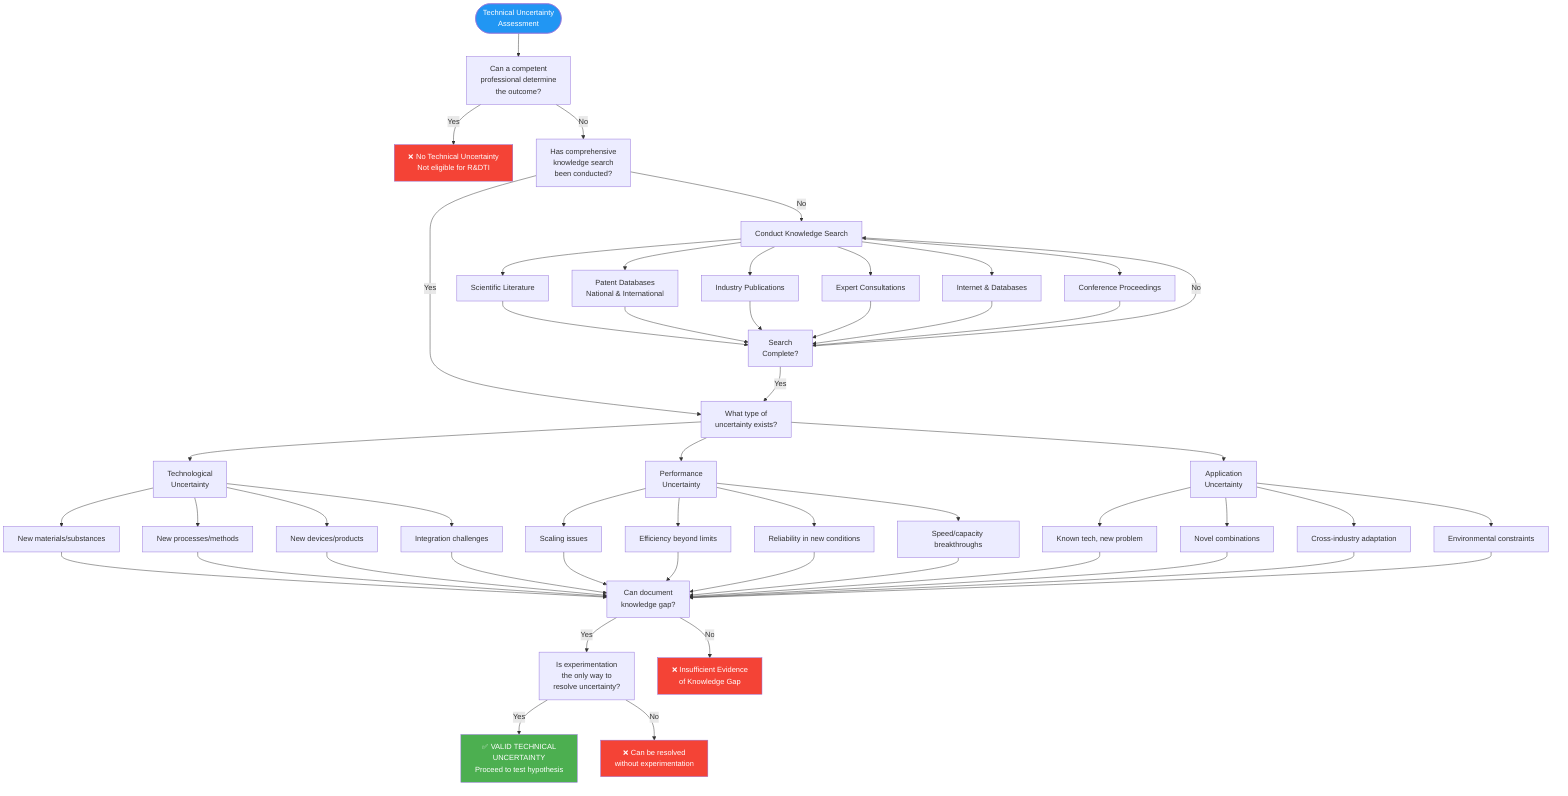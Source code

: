 flowchart TD
    Start(["Technical Uncertainty<br/>Assessment"]) --> Q1["Can a competent<br/>professional determine<br/>the outcome?"]
    
    Q1 -->|Yes| NoUnc["❌ No Technical Uncertainty<br/>Not eligible for R&DTI"]
    Q1 -->|No| Q2["Has comprehensive<br/>knowledge search<br/>been conducted?"]
    
    Q2 -->|No| Search["Conduct Knowledge Search"]
    Q2 -->|Yes| Q3["What type of<br/>uncertainty exists?"]
    
    Search --> S1["Scientific Literature"]
    Search --> S2["Patent Databases<br/>National & International"]
    Search --> S3["Industry Publications"]
    Search --> S4["Expert Consultations"]
    Search --> S5["Internet & Databases"]
    Search --> S6["Conference Proceedings"]
    
    S1 --> SearchComp["Search<br/>Complete?"]
    S2 --> SearchComp
    S3 --> SearchComp
    S4 --> SearchComp
    S5 --> SearchComp
    S6 --> SearchComp
    
    SearchComp -->|Yes| Q3
    SearchComp -->|No| Search
    
    Q3 --> Tech["Technological<br/>Uncertainty"]
    Q3 --> Perf["Performance<br/>Uncertainty"]
    Q3 --> App["Application<br/>Uncertainty"]
    
    Tech --> T1["New materials/substances"]
    Tech --> T2["New processes/methods"]
    Tech --> T3["New devices/products"]
    Tech --> T4["Integration challenges"]
    
    Perf --> P1["Scaling issues"]
    Perf --> P2["Efficiency beyond limits"]
    Perf --> P3["Reliability in new conditions"]
    Perf --> P4["Speed/capacity breakthroughs"]
    
    App --> A1["Known tech, new problem"]
    App --> A2["Novel combinations"]
    App --> A3["Cross-industry adaptation"]
    App --> A4["Environmental constraints"]
    
    T1 --> Valid1["Can document<br/>knowledge gap?"]
    T2 --> Valid1
    T3 --> Valid1
    T4 --> Valid1
    P1 --> Valid1
    P2 --> Valid1
    P3 --> Valid1
    P4 --> Valid1
    A1 --> Valid1
    A2 --> Valid1
    A3 --> Valid1
    A4 --> Valid1
    
    Valid1 -->|Yes| Q4["Is experimentation<br/>the only way to<br/>resolve uncertainty?"]
    Valid1 -->|No| NoUnc2["❌ Insufficient Evidence<br/>of Knowledge Gap"]
    
    Q4 -->|Yes| Valid["✅ VALID TECHNICAL<br/>UNCERTAINTY<br/>Proceed to test hypothesis"]
    Q4 -->|No| NoUnc3["❌ Can be resolved<br/>without experimentation"]
    
    style Start fill:#2196F3,color:#fff
    style Valid fill:#4CAF50,color:#fff
    style NoUnc fill:#f44336,color:#fff
    style NoUnc2 fill:#f44336,color:#fff
    style NoUnc3 fill:#f44336,color:#fff